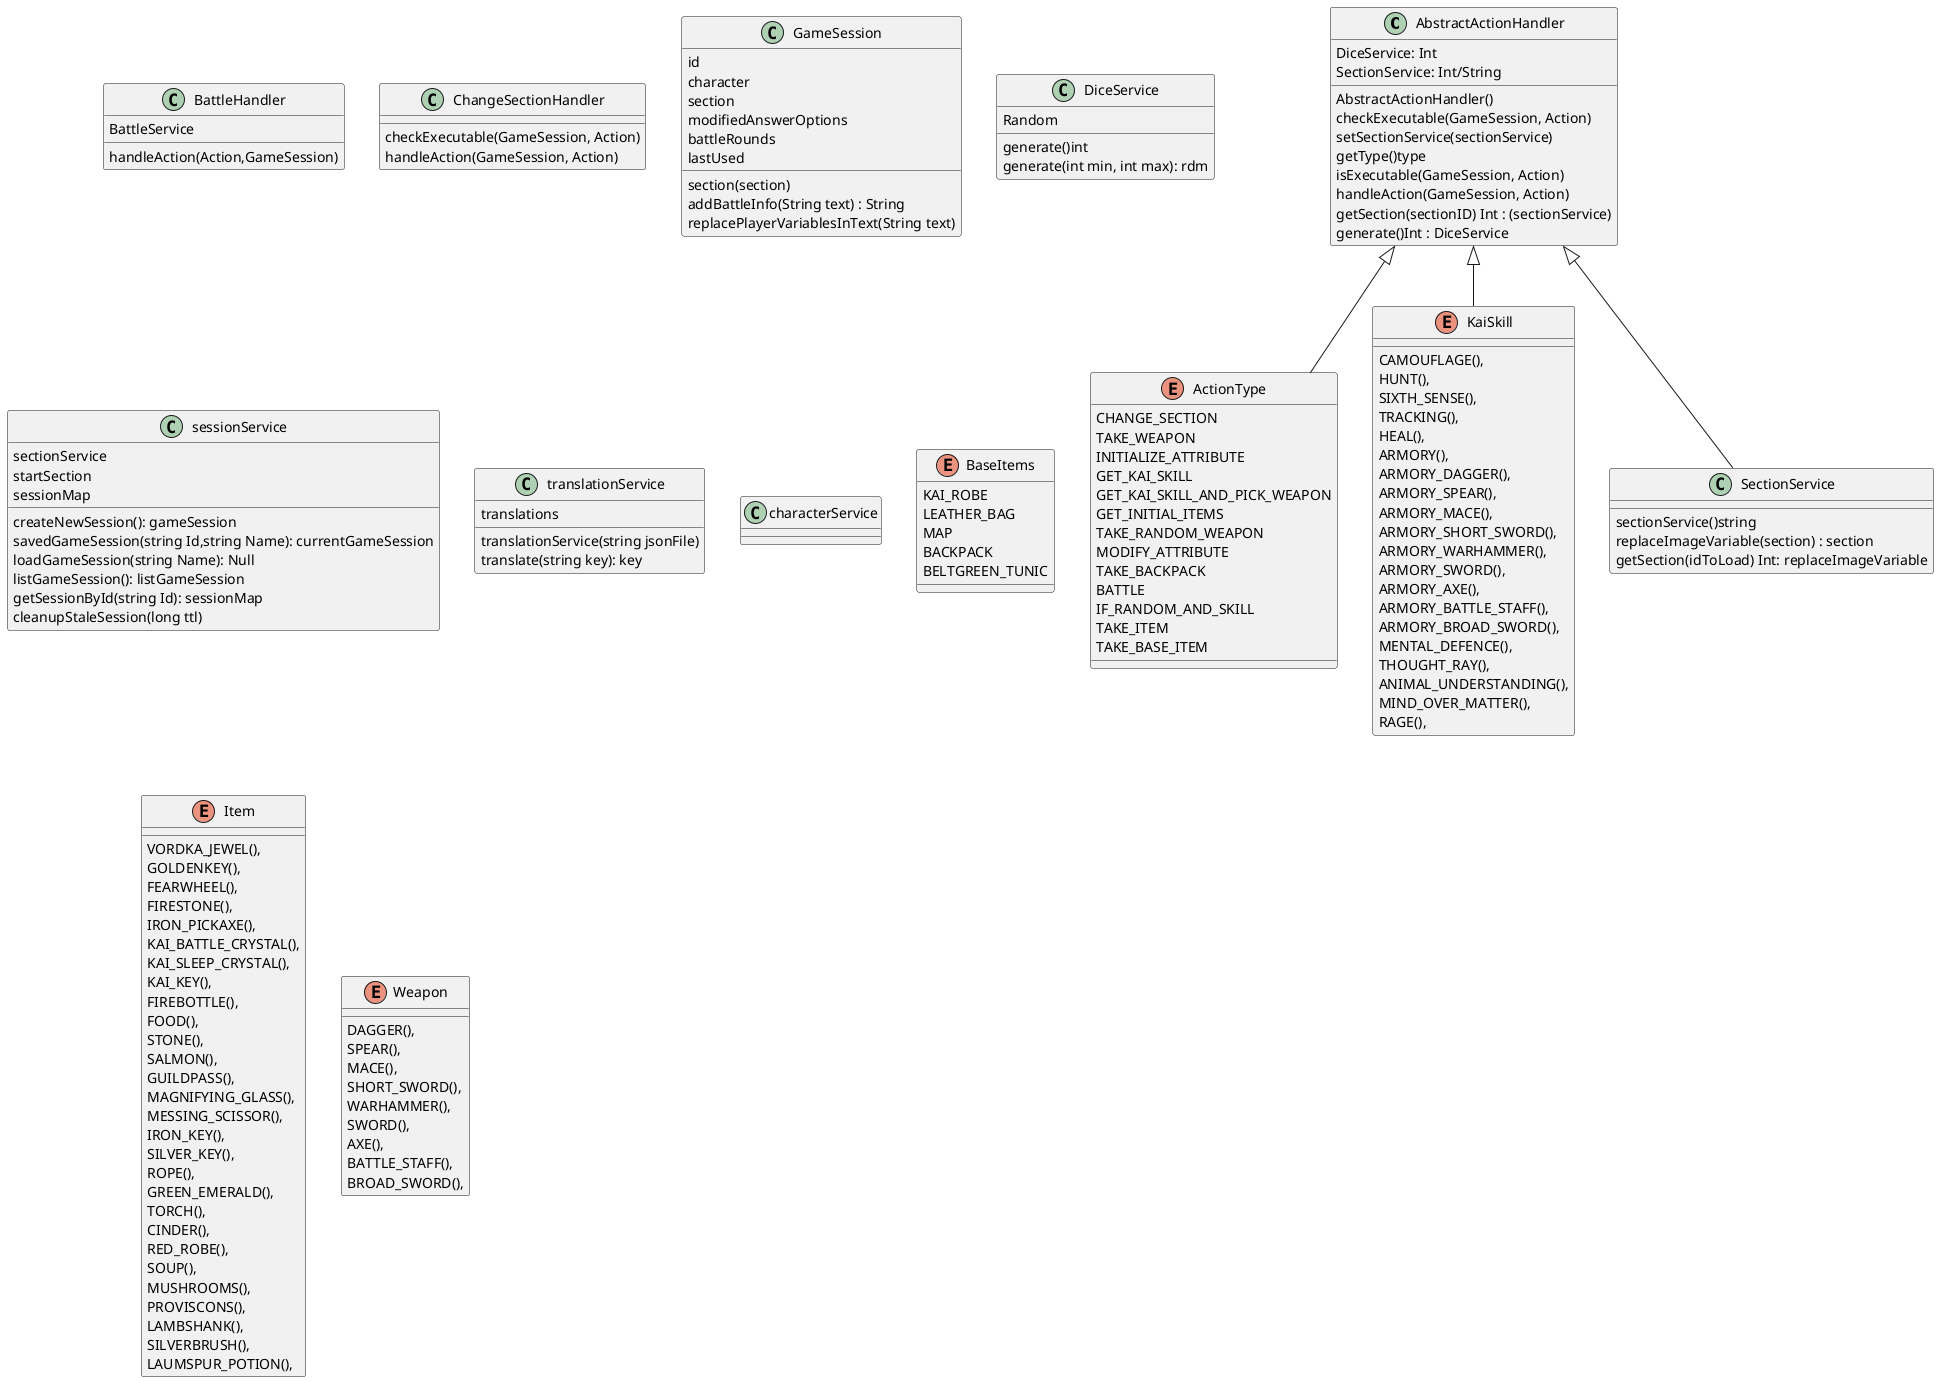@startuml
'https://plantuml.com/class-diagram



AbstractActionHandler <|-- ActionType
AbstractActionHandler <|-- KaiSkill
AbstractActionHandler <|-- SectionService
class BattleHandler {
BattleService
handleAction(Action,GameSession)
}
class ChangeSectionHandler {
checkExecutable(GameSession, Action)
handleAction(GameSession, Action)
}
class SectionService{
sectionService()string
replaceImageVariable(section) : section
getSection(idToLoad) Int: replaceImageVariable
}
class AbstractActionHandler{
DiceService: Int
SectionService: Int/String
AbstractActionHandler()
checkExecutable(GameSession, Action)
setSectionService(sectionService)
getType()type
isExecutable(GameSession, Action)
handleAction(GameSession, Action)
getSection(sectionID) Int : (sectionService)
generate()Int : DiceService
}

class GameSession{
id
character
section
modifiedAnswerOptions
battleRounds
lastUsed
section(section)
addBattleInfo(String text) : String
replacePlayerVariablesInText(String text)
   
}
class DiceService{
Random
generate()int
generate(int min, int max): rdm
}
class sessionService{
sectionService
startSection
sessionMap
createNewSession(): gameSession
savedGameSession(string Id,string Name): currentGameSession
loadGameSession(string Name): Null
listGameSession(): listGameSession
getSessionById(string Id): sessionMap
cleanupStaleSession(long ttl)
}
class translationService{
translations
translationService(string jsonFile)
translate(string key): key
}
class characterService{

}
enum ActionType {
CHANGE_SECTION
TAKE_WEAPON
INITIALIZE_ATTRIBUTE
GET_KAI_SKILL
GET_KAI_SKILL_AND_PICK_WEAPON
GET_INITIAL_ITEMS
TAKE_RANDOM_WEAPON
MODIFY_ATTRIBUTE
TAKE_BACKPACK
BATTLE
IF_RANDOM_AND_SKILL
TAKE_ITEM
TAKE_BASE_ITEM
}
enum BaseItems {
KAI_ROBE
LEATHER_BAG
MAP
BACKPACK
BELTGREEN_TUNIC

}

enum Item {
VORDKA_JEWEL(),
    GOLDENKEY(),
    FEARWHEEL(),
    FIRESTONE(),
    IRON_PICKAXE(),
    KAI_BATTLE_CRYSTAL(),
    KAI_SLEEP_CRYSTAL(),
    KAI_KEY(),
    FIREBOTTLE(),
    FOOD(),
    STONE(),
    SALMON(),
    GUILDPASS(),
    MAGNIFYING_GLASS(),
    MESSING_SCISSOR(),
    IRON_KEY(),
    SILVER_KEY(),
    ROPE(),
    GREEN_EMERALD(),
    TORCH(),
    CINDER(),
    RED_ROBE(),
    SOUP(),
    MUSHROOMS(),
    PROVISCONS(),
    LAMBSHANK(),
    SILVERBRUSH(),
    LAUMSPUR_POTION(),
}
enum KaiSkill {
 CAMOUFLAGE(),
    HUNT(),
    SIXTH_SENSE(),
    TRACKING(),
    HEAL(),
    ARMORY(),
    ARMORY_DAGGER(),
    ARMORY_SPEAR(),
    ARMORY_MACE(),
    ARMORY_SHORT_SWORD(),
    ARMORY_WARHAMMER(),
    ARMORY_SWORD(),
    ARMORY_AXE(),
    ARMORY_BATTLE_STAFF(),
    ARMORY_BROAD_SWORD(),
    MENTAL_DEFENCE(),
    THOUGHT_RAY(),
    ANIMAL_UNDERSTANDING(),
    MIND_OVER_MATTER(),
    RAGE(),

}

enum Weapon {
DAGGER(),
    SPEAR(),
    MACE(),
    SHORT_SWORD(),
    WARHAMMER(),
    SWORD(),
    AXE(),
    BATTLE_STAFF(),
    BROAD_SWORD(),
}

@enduml